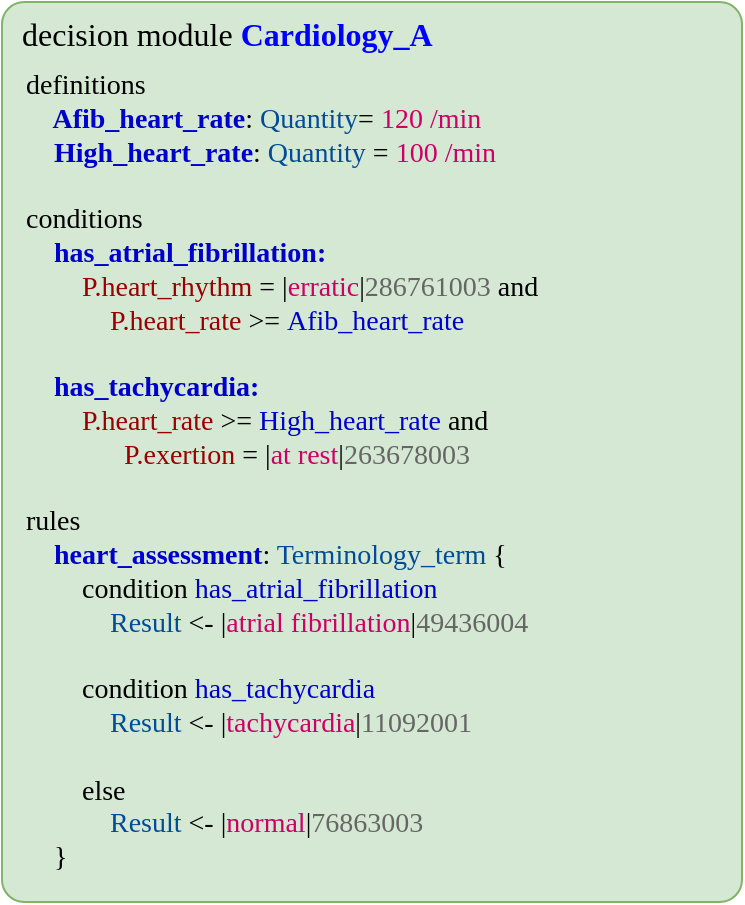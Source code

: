 <mxfile version="12.6.5" type="device"><diagram id="-mjmxiD4SZ3i_Z-_ZSI0" name="Page-1"><mxGraphModel dx="1366" dy="816" grid="1" gridSize="10" guides="1" tooltips="1" connect="1" arrows="1" fold="1" page="1" pageScale="1" pageWidth="1169" pageHeight="827" math="0" shadow="0"><root><mxCell id="0"/><mxCell id="1" parent="0"/><mxCell id="RvP3062w9t06JpOHgTbH-71" value="&lt;div style=&quot;text-align: center ; font-size: 16px&quot;&gt;decision module&amp;nbsp;&lt;b style=&quot;font-size: 16px&quot;&gt;&lt;font color=&quot;#0000ff&quot; style=&quot;font-size: 16px&quot;&gt;Cardiology_A&lt;/font&gt;&lt;/b&gt;&lt;/div&gt;&lt;font color=&quot;#595959&quot; style=&quot;font-size: 16px&quot;&gt;&lt;div style=&quot;text-align: center ; font-size: 16px&quot;&gt;&lt;span style=&quot;font-size: 16px&quot;&gt;&amp;nbsp; &amp;nbsp; &amp;nbsp; &amp;nbsp; &amp;nbsp;&lt;/span&gt;&lt;span style=&quot;font-size: 16px&quot;&gt;&amp;nbsp; &amp;nbsp; &amp;nbsp; &amp;nbsp;&lt;/span&gt;&lt;/div&gt;&lt;/font&gt;" style="rounded=1;whiteSpace=wrap;html=1;fontSize=16;arcSize=3;verticalAlign=top;fillColor=#d5e8d4;strokeColor=#82b366;align=left;spacingLeft=8;fontFamily=Tahoma;" parent="1" vertex="1"><mxGeometry x="40" y="40" width="370" height="450" as="geometry"/></mxCell><mxCell id="9CG2dPGgtJf7c4qF3R4J-1" value="definitions&lt;br style=&quot;font-size: 14px&quot;&gt;&lt;b style=&quot;color: rgb(0 , 0 , 204) ; font-size: 14px&quot;&gt;&amp;nbsp; &amp;nbsp; Afib_heart_rate&lt;/b&gt;:&amp;nbsp;&lt;font color=&quot;#004c99&quot; style=&quot;font-size: 14px&quot;&gt;Quantity&lt;/font&gt;= &lt;font color=&quot;#cc0066&quot;&gt;120 /min&lt;/font&gt;&lt;br style=&quot;font-size: 14px&quot;&gt;&lt;font color=&quot;#0000cc&quot; style=&quot;font-size: 14px&quot;&gt;&lt;b style=&quot;font-size: 14px&quot;&gt;&amp;nbsp; &amp;nbsp; High_heart_rate&lt;/b&gt;&lt;/font&gt;:&amp;nbsp;&lt;span style=&quot;color: rgb(0 , 76 , 153) ; font-size: 14px&quot;&gt;Quantity&lt;/span&gt;&amp;nbsp;= &lt;font color=&quot;#cc0066&quot;&gt;100 /min&lt;/font&gt;&lt;br style=&quot;font-size: 14px&quot;&gt;&lt;br style=&quot;font-size: 14px&quot;&gt;conditions&lt;br style=&quot;font-size: 14px&quot;&gt;&lt;font color=&quot;#0000cc&quot; style=&quot;font-size: 14px&quot;&gt;&lt;b style=&quot;font-size: 14px&quot;&gt;&amp;nbsp; &amp;nbsp; has_atrial_fibrillation:&lt;/b&gt;&lt;/font&gt;&lt;br style=&quot;font-size: 14px&quot;&gt;&amp;nbsp; &amp;nbsp; &amp;nbsp; &amp;nbsp;&amp;nbsp;&lt;font color=&quot;#990000&quot; style=&quot;font-size: 14px&quot;&gt;P.heart_rhythm&lt;/font&gt;&amp;nbsp;= |&lt;font color=&quot;#cc0066&quot;&gt;erratic&lt;/font&gt;|&lt;font color=&quot;#666666&quot;&gt;286761003&lt;/font&gt;&amp;nbsp;and&amp;nbsp;&lt;br style=&quot;font-size: 14px&quot;&gt;&amp;nbsp; &amp;nbsp; &amp;nbsp; &amp;nbsp; &amp;nbsp; &amp;nbsp;&amp;nbsp;&lt;font color=&quot;#990000&quot; style=&quot;font-size: 14px&quot;&gt;P.heart_rate&lt;/font&gt;&amp;nbsp;&amp;gt;=&amp;nbsp;&lt;font color=&quot;#0000cc&quot; style=&quot;font-size: 14px&quot;&gt;Afib_heart_rate&lt;/font&gt;&lt;br style=&quot;font-size: 14px&quot;&gt;&lt;br style=&quot;font-size: 14px&quot;&gt;&lt;font color=&quot;#0000cc&quot; style=&quot;font-size: 14px&quot;&gt;&lt;b style=&quot;font-size: 14px&quot;&gt;&amp;nbsp; &amp;nbsp; has_tachycardia:&lt;/b&gt;&lt;/font&gt;&lt;br style=&quot;font-size: 14px&quot;&gt;&amp;nbsp; &amp;nbsp; &amp;nbsp; &amp;nbsp;&amp;nbsp;&lt;font color=&quot;#990000&quot; style=&quot;font-size: 14px&quot;&gt;P.heart_rate&lt;/font&gt;&amp;nbsp;&amp;gt;=&amp;nbsp;&lt;font color=&quot;#0000cc&quot; style=&quot;font-size: 14px&quot;&gt;High_heart_rate&lt;/font&gt;&amp;nbsp;and&amp;nbsp;&lt;br style=&quot;font-size: 14px&quot;&gt;&amp;nbsp; &amp;nbsp; &amp;nbsp; &amp;nbsp; &amp;nbsp; &amp;nbsp; &amp;nbsp; &lt;font color=&quot;#990000&quot; style=&quot;font-size: 14px&quot;&gt;P.exertion&lt;/font&gt;&amp;nbsp;= |&lt;font color=&quot;#cc0066&quot; style=&quot;font-size: 14px&quot;&gt;at rest&lt;/font&gt;|&lt;font color=&quot;#666666&quot;&gt;263678003&lt;/font&gt;&lt;br style=&quot;font-size: 14px&quot;&gt;&lt;br style=&quot;font-size: 14px&quot;&gt;rules&lt;br style=&quot;font-size: 14px&quot;&gt;&lt;font color=&quot;#0000cc&quot; style=&quot;font-size: 14px&quot;&gt;&lt;b style=&quot;font-size: 14px&quot;&gt;&amp;nbsp; &amp;nbsp; heart_assessment&lt;/b&gt;&lt;/font&gt;: &lt;font color=&quot;#004c99&quot; style=&quot;font-size: 14px&quot;&gt;Terminology_term&lt;/font&gt;&amp;nbsp;{&lt;br style=&quot;font-size: 14px&quot;&gt;&amp;nbsp; &amp;nbsp; &amp;nbsp; &amp;nbsp; condition &lt;font color=&quot;#0000cc&quot; style=&quot;font-size: 14px&quot;&gt;has_atrial_fibrillation&lt;/font&gt;&lt;br style=&quot;font-size: 14px&quot;&gt;&amp;nbsp; &amp;nbsp; &amp;nbsp; &amp;nbsp; &amp;nbsp; &amp;nbsp;&amp;nbsp;&lt;span style=&quot;color: rgb(0 , 76 , 153) ; font-size: 14px&quot;&gt;Result&lt;/span&gt;&amp;nbsp;&amp;lt;-&amp;nbsp;|&lt;font color=&quot;#cc0066&quot; style=&quot;font-size: 14px&quot;&gt;atrial fibrillation&lt;/font&gt;|&lt;font color=&quot;#666666&quot;&gt;49436004&lt;/font&gt;&lt;br style=&quot;font-size: 14px&quot;&gt;&lt;br style=&quot;font-size: 14px&quot;&gt;&amp;nbsp; &amp;nbsp; &amp;nbsp; &amp;nbsp; condition &lt;font color=&quot;#0000cc&quot; style=&quot;font-size: 14px&quot;&gt;has_tachycardia&lt;/font&gt;&lt;br style=&quot;font-size: 14px&quot;&gt;&amp;nbsp; &amp;nbsp; &amp;nbsp; &amp;nbsp; &amp;nbsp; &amp;nbsp;&amp;nbsp;&lt;span style=&quot;color: rgb(0 , 76 , 153) ; font-size: 14px&quot;&gt;Result&lt;/span&gt;&amp;nbsp;&amp;lt;-&amp;nbsp;|&lt;font color=&quot;#cc0066&quot; style=&quot;font-size: 14px&quot;&gt;tachycardia&lt;/font&gt;|&lt;font color=&quot;#666666&quot;&gt;11092001&lt;/font&gt;&lt;br style=&quot;font-size: 14px&quot;&gt;&lt;br style=&quot;font-size: 14px&quot;&gt;&amp;nbsp; &amp;nbsp; &amp;nbsp; &amp;nbsp; else&amp;nbsp;&lt;br style=&quot;font-size: 14px&quot;&gt;&amp;nbsp; &amp;nbsp; &amp;nbsp; &amp;nbsp; &amp;nbsp; &amp;nbsp;&amp;nbsp;&lt;span style=&quot;color: rgb(0 , 76 , 153) ; font-size: 14px&quot;&gt;Result&lt;/span&gt;&amp;nbsp;&amp;lt;- |&lt;font color=&quot;#cc0066&quot; style=&quot;font-size: 14px&quot;&gt;normal&lt;/font&gt;|&lt;font color=&quot;#666666&quot;&gt;76863003&lt;/font&gt;&lt;br style=&quot;font-size: 14px&quot;&gt;&amp;nbsp; &amp;nbsp; }" style="text;align=left;verticalAlign=middle;resizable=0;points=[];autosize=1;html=1;fontSize=14;fontFamily=Tahoma;" parent="1" vertex="1"><mxGeometry x="50" y="70" width="310" height="410" as="geometry"/></mxCell></root></mxGraphModel></diagram></mxfile>